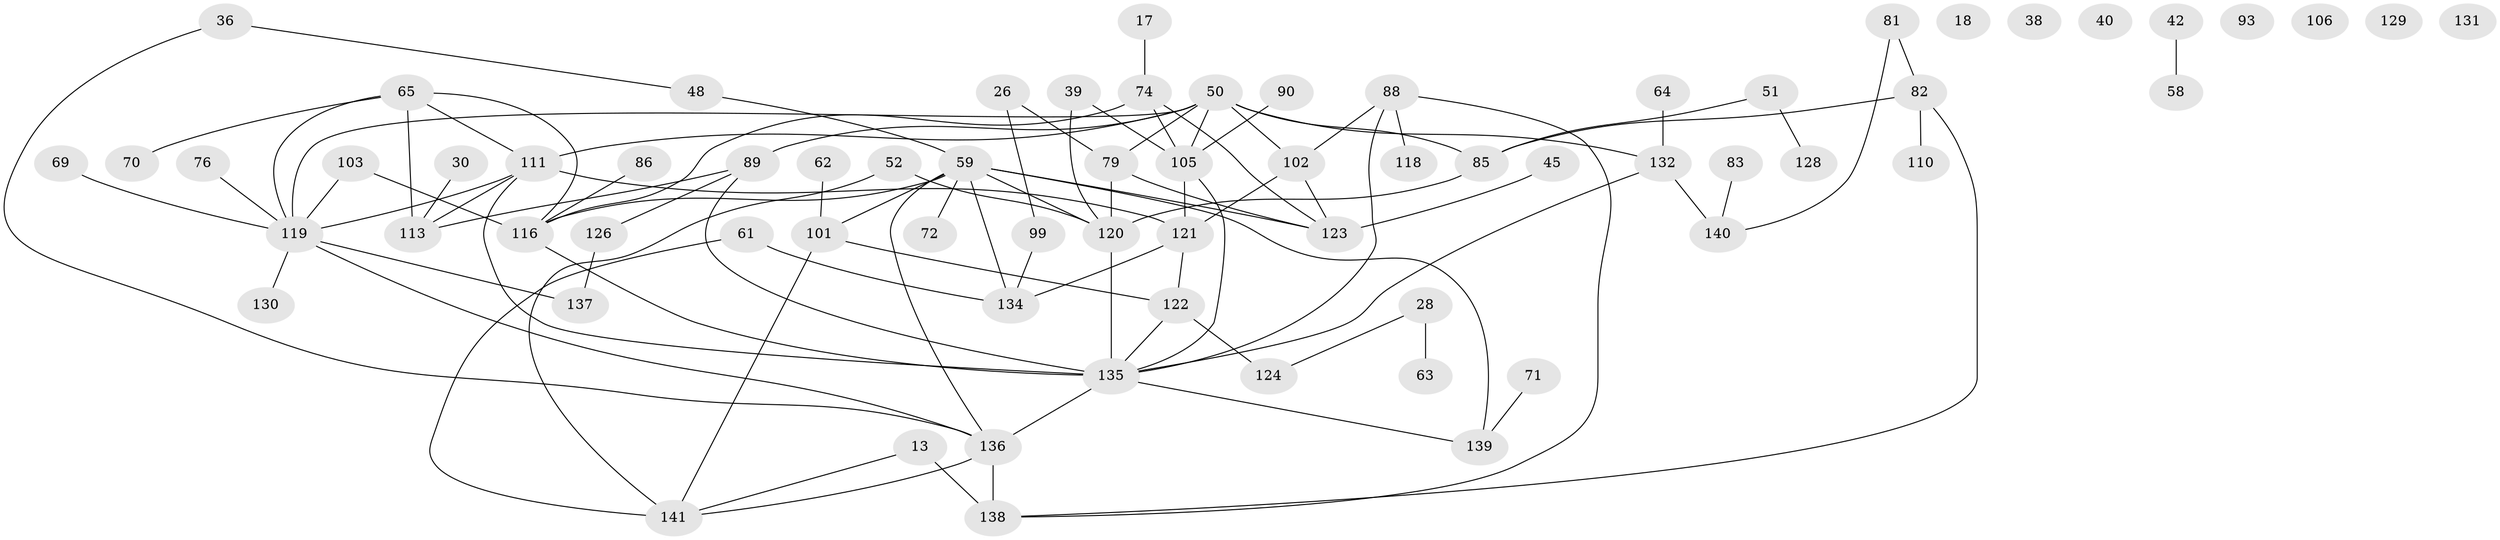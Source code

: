 // original degree distribution, {4: 0.10638297872340426, 2: 0.24822695035460993, 1: 0.23404255319148937, 3: 0.22695035460992907, 6: 0.02127659574468085, 0: 0.04964539007092199, 8: 0.0070921985815602835, 7: 0.0070921985815602835, 5: 0.09929078014184398}
// Generated by graph-tools (version 1.1) at 2025/39/03/09/25 04:39:30]
// undirected, 70 vertices, 97 edges
graph export_dot {
graph [start="1"]
  node [color=gray90,style=filled];
  13 [super="+3"];
  17;
  18;
  26 [super="+10"];
  28;
  30;
  36;
  38;
  39;
  40;
  42;
  45;
  48;
  50 [super="+11"];
  51;
  52;
  58;
  59 [super="+12+21"];
  61;
  62;
  63;
  64;
  65;
  69;
  70;
  71;
  72;
  74;
  76;
  79;
  81 [super="+32"];
  82 [super="+75"];
  83;
  85 [super="+19"];
  86;
  88 [super="+25+31"];
  89;
  90;
  93;
  99;
  101;
  102;
  103;
  105 [super="+2+5+7+98"];
  106;
  110;
  111 [super="+80+92"];
  113 [super="+94"];
  116 [super="+95"];
  118;
  119 [super="+46+114+112"];
  120 [super="+56"];
  121 [super="+8+84+97"];
  122;
  123 [super="+24+60+41+108"];
  124;
  126 [super="+78"];
  128;
  129;
  130;
  131;
  132;
  134 [super="+133+125"];
  135 [super="+68+77"];
  136 [super="+57+100+127"];
  137;
  138;
  139 [super="+49+117"];
  140 [super="+66"];
  141 [super="+4+73+67+109"];
  13 -- 138 [weight=2];
  13 -- 141;
  17 -- 74;
  26 -- 99;
  26 -- 79;
  28 -- 63;
  28 -- 124;
  30 -- 113;
  36 -- 48;
  36 -- 136;
  39 -- 105;
  39 -- 120;
  42 -- 58;
  45 -- 123;
  48 -- 59;
  50 -- 102 [weight=2];
  50 -- 132 [weight=2];
  50 -- 79;
  50 -- 85;
  50 -- 119 [weight=2];
  50 -- 89;
  50 -- 105 [weight=2];
  50 -- 111;
  51 -- 85;
  51 -- 128;
  52 -- 120;
  52 -- 141;
  59 -- 101;
  59 -- 72;
  59 -- 116 [weight=2];
  59 -- 120;
  59 -- 123;
  59 -- 136;
  59 -- 139;
  59 -- 134;
  61 -- 141;
  61 -- 134;
  62 -- 101;
  64 -- 132;
  65 -- 70;
  65 -- 113;
  65 -- 116;
  65 -- 119;
  65 -- 111;
  69 -- 119;
  71 -- 139;
  74 -- 116;
  74 -- 105;
  74 -- 123;
  76 -- 119;
  79 -- 120 [weight=2];
  79 -- 123;
  81 -- 82;
  81 -- 140;
  82 -- 110;
  82 -- 138;
  82 -- 85;
  83 -- 140;
  85 -- 120;
  86 -- 116;
  88 -- 138;
  88 -- 118;
  88 -- 102;
  88 -- 135;
  89 -- 113 [weight=2];
  89 -- 126;
  89 -- 135;
  90 -- 105;
  99 -- 134;
  101 -- 122;
  101 -- 141;
  102 -- 123;
  102 -- 121;
  103 -- 116;
  103 -- 119;
  105 -- 135 [weight=2];
  105 -- 121 [weight=2];
  111 -- 135;
  111 -- 113;
  111 -- 119;
  111 -- 121;
  116 -- 135;
  119 -- 137;
  119 -- 136;
  119 -- 130;
  120 -- 135;
  121 -- 122;
  121 -- 134;
  122 -- 124;
  122 -- 135;
  126 -- 137;
  132 -- 140 [weight=2];
  132 -- 135;
  135 -- 136 [weight=3];
  135 -- 139;
  136 -- 141;
  136 -- 138;
}

